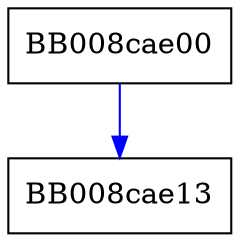digraph __mempcpy_evex_unaligned_erms {
  node [shape="box"];
  graph [splines=ortho];
  BB008cae00 -> BB008cae13 [color="blue"];
}